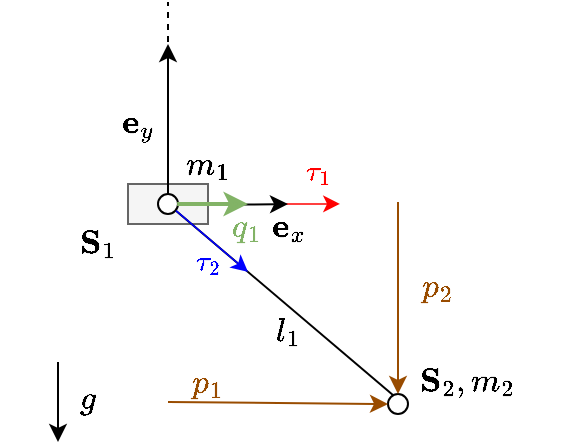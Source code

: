 <mxfile version="18.1.3" type="device"><diagram id="B0kXoVWXYvZZ5K02NhJj" name="Seite-1"><mxGraphModel dx="474" dy="302" grid="1" gridSize="10" guides="1" tooltips="1" connect="1" arrows="1" fold="1" page="1" pageScale="1" pageWidth="280" pageHeight="250" math="1" shadow="0"><root><mxCell id="0"/><mxCell id="1" parent="0"/><mxCell id="SeDB7ye2LBsfCW3rR_2a-3" value="" style="endArrow=classic;html=1;rounded=0;strokeColor=#FF0000;strokeWidth=0.8;" parent="1" edge="1"><mxGeometry width="50" height="50" relative="1" as="geometry"><mxPoint x="136" y="116.03" as="sourcePoint"/><mxPoint x="166" y="115.95" as="targetPoint"/></mxGeometry></mxCell><mxCell id="dqo3ZLK7xl5bLJwuGvzG-1" value="" style="rounded=0;whiteSpace=wrap;html=1;fillColor=#f5f5f5;fontColor=#333333;strokeColor=#666666;" parent="1" vertex="1"><mxGeometry x="60" y="106" width="40" height="20" as="geometry"/></mxCell><mxCell id="4con_vX18qvvLc7WgpNs-2" value="" style="endArrow=classic;html=1;rounded=0;" parent="1" edge="1"><mxGeometry width="50" height="50" relative="1" as="geometry"><mxPoint x="80" y="116.75" as="sourcePoint"/><mxPoint x="80" y="36" as="targetPoint"/></mxGeometry></mxCell><mxCell id="4con_vX18qvvLc7WgpNs-3" value="" style="endArrow=classic;html=1;rounded=0;" parent="1" edge="1"><mxGeometry width="50" height="50" relative="1" as="geometry"><mxPoint x="80" y="116.25" as="sourcePoint"/><mxPoint x="140" y="116" as="targetPoint"/><Array as="points"><mxPoint x="120" y="116.25"/></Array></mxGeometry></mxCell><mxCell id="r-eX9R9k0o2uH4kR23co-5" value="$$\mathbf{e}_x$$" style="text;html=1;strokeColor=none;fillColor=none;align=center;verticalAlign=middle;whiteSpace=wrap;rounded=0;fontSize=14;" parent="1" vertex="1"><mxGeometry x="120" y="112" width="40" height="30" as="geometry"/></mxCell><mxCell id="r-eX9R9k0o2uH4kR23co-13" value="$$g$$" style="text;html=1;strokeColor=none;fillColor=none;align=center;verticalAlign=middle;whiteSpace=wrap;rounded=0;fontSize=14;" parent="1" vertex="1"><mxGeometry x="10" y="198" width="60" height="30" as="geometry"/></mxCell><mxCell id="r-eX9R9k0o2uH4kR23co-14" value="" style="endArrow=classic;html=1;fontSize=14;curved=1;" parent="1" edge="1"><mxGeometry width="50" height="50" relative="1" as="geometry"><mxPoint x="25" y="195" as="sourcePoint"/><mxPoint x="25" y="235" as="targetPoint"/></mxGeometry></mxCell><mxCell id="dqo3ZLK7xl5bLJwuGvzG-3" value="" style="ellipse;whiteSpace=wrap;html=1;aspect=fixed;fontSize=14;" parent="1" vertex="1"><mxGeometry x="75" y="111" width="10" height="10" as="geometry"/></mxCell><mxCell id="dqo3ZLK7xl5bLJwuGvzG-6" value="" style="endArrow=none;html=1;rounded=0;fontSize=14;exitX=0.393;exitY=0.174;exitDx=0;exitDy=0;exitPerimeter=0;" parent="1" source="dqo3ZLK7xl5bLJwuGvzG-7" target="dqo3ZLK7xl5bLJwuGvzG-3" edge="1"><mxGeometry width="50" height="50" relative="1" as="geometry"><mxPoint x="169.807" y="224.152" as="sourcePoint"/><mxPoint x="150" y="166" as="targetPoint"/></mxGeometry></mxCell><mxCell id="dqo3ZLK7xl5bLJwuGvzG-7" value="" style="ellipse;whiteSpace=wrap;html=1;aspect=fixed;fontSize=14;" parent="1" vertex="1"><mxGeometry x="190" y="211" width="10" height="10" as="geometry"/></mxCell><mxCell id="dqo3ZLK7xl5bLJwuGvzG-15" value="$$\mathbf{S}_2, m_2$$" style="text;html=1;strokeColor=none;fillColor=none;align=center;verticalAlign=middle;whiteSpace=wrap;rounded=0;fontSize=14;" parent="1" vertex="1"><mxGeometry x="200" y="190" width="60" height="30" as="geometry"/></mxCell><mxCell id="dqo3ZLK7xl5bLJwuGvzG-23" value="$$\mathbf{S}_1&lt;br&gt;$$" style="text;html=1;strokeColor=none;fillColor=none;align=center;verticalAlign=middle;whiteSpace=wrap;rounded=0;fontSize=14;" parent="1" vertex="1"><mxGeometry x="15" y="121" width="60" height="30" as="geometry"/></mxCell><mxCell id="dqo3ZLK7xl5bLJwuGvzG-41" value="" style="endArrow=classic;html=1;rounded=0;fontColor=#82B366;strokeColor=#82B366;fillColor=#ffe6cc;exitX=0.957;exitY=0.495;exitDx=0;exitDy=0;exitPerimeter=0;jumpSize=6;strokeWidth=2;" parent="1" source="dqo3ZLK7xl5bLJwuGvzG-3" edge="1"><mxGeometry width="50" height="50" relative="1" as="geometry"><mxPoint x="130" y="106" as="sourcePoint"/><mxPoint x="120" y="116" as="targetPoint"/></mxGeometry></mxCell><mxCell id="vOJt10l5CWhu6HjTarIg-1" value="$$m_1$$" style="text;html=1;strokeColor=none;fillColor=none;align=center;verticalAlign=middle;whiteSpace=wrap;rounded=0;fontSize=14;" parent="1" vertex="1"><mxGeometry x="70" y="81" width="60" height="30" as="geometry"/></mxCell><mxCell id="SITrDVR-Ap6z4co1geya-3" value="" style="endArrow=none;dashed=1;html=1;rounded=0;" parent="1" edge="1"><mxGeometry width="50" height="50" relative="1" as="geometry"><mxPoint x="80" y="35" as="sourcePoint"/><mxPoint x="80" y="15" as="targetPoint"/></mxGeometry></mxCell><mxCell id="4kKHG754xG9MvAtgnWCh-2" value="&lt;span style=&quot;font-size: 14px&quot;&gt;$$l_1 $$&lt;/span&gt;" style="text;html=1;align=center;verticalAlign=middle;resizable=0;points=[];autosize=1;strokeColor=none;fillColor=none;" parent="1" vertex="1"><mxGeometry x="105" y="170" width="70" height="20" as="geometry"/></mxCell><mxCell id="UZ60nNhhbGpI6EZmavWI-2" value="" style="endArrow=classic;html=1;rounded=0;fillColor=#d5e8d4;strokeColor=#994C00;entryX=0.5;entryY=0;entryDx=0;entryDy=0;" parent="1" target="dqo3ZLK7xl5bLJwuGvzG-7" edge="1"><mxGeometry width="50" height="50" relative="1" as="geometry"><mxPoint x="195" y="115" as="sourcePoint"/><mxPoint x="199.83" y="266" as="targetPoint"/></mxGeometry></mxCell><mxCell id="UZ60nNhhbGpI6EZmavWI-3" value="" style="endArrow=classic;html=1;rounded=0;fillColor=#d5e8d4;strokeColor=#994C00;entryX=0;entryY=0.5;entryDx=0;entryDy=0;" parent="1" target="dqo3ZLK7xl5bLJwuGvzG-7" edge="1"><mxGeometry width="50" height="50" relative="1" as="geometry"><mxPoint x="80" y="215" as="sourcePoint"/><mxPoint x="178" y="269" as="targetPoint"/></mxGeometry></mxCell><mxCell id="UZ60nNhhbGpI6EZmavWI-4" value="&lt;font color=&quot;#994c00&quot;&gt;$$p_2$$&lt;/font&gt;" style="text;html=1;strokeColor=none;fillColor=none;align=center;verticalAlign=middle;whiteSpace=wrap;rounded=0;fontSize=14;" parent="1" vertex="1"><mxGeometry x="185" y="142" width="60" height="30" as="geometry"/></mxCell><mxCell id="UZ60nNhhbGpI6EZmavWI-5" value="&lt;font color=&quot;#994c00&quot;&gt;$$p_1$$&lt;/font&gt;" style="text;html=1;strokeColor=none;fillColor=none;align=center;verticalAlign=middle;whiteSpace=wrap;rounded=0;fontSize=14;" parent="1" vertex="1"><mxGeometry x="70" y="190" width="60" height="30" as="geometry"/></mxCell><mxCell id="SeDB7ye2LBsfCW3rR_2a-4" value="" style="endArrow=classic;html=1;rounded=0;strokeColor=#0000FF;strokeWidth=0.8;exitX=0.898;exitY=0.832;exitDx=0;exitDy=0;exitPerimeter=0;" parent="1" source="dqo3ZLK7xl5bLJwuGvzG-3" edge="1"><mxGeometry width="50" height="50" relative="1" as="geometry"><mxPoint x="85" y="120" as="sourcePoint"/><mxPoint x="120" y="150" as="targetPoint"/></mxGeometry></mxCell><mxCell id="bh34sAQjuNp_WLlDNaa7-1" value="&lt;font color=&quot;#0000ff&quot;&gt;$$\tau_2$$&lt;/font&gt;" style="text;html=1;strokeColor=none;fillColor=none;align=center;verticalAlign=middle;whiteSpace=wrap;rounded=0;" parent="1" vertex="1"><mxGeometry x="70" y="130" width="60" height="30" as="geometry"/></mxCell><mxCell id="bh34sAQjuNp_WLlDNaa7-2" value="&lt;font color=&quot;#ff0000&quot;&gt;$$\tau_1$$&lt;/font&gt;" style="text;html=1;strokeColor=none;fillColor=none;align=center;verticalAlign=middle;whiteSpace=wrap;rounded=0;" parent="1" vertex="1"><mxGeometry x="125" y="85" width="60" height="30" as="geometry"/></mxCell><mxCell id="bh34sAQjuNp_WLlDNaa7-3" value="$$\mathbf{e}_y$$" style="text;html=1;strokeColor=none;fillColor=none;align=center;verticalAlign=middle;whiteSpace=wrap;rounded=0;fontSize=14;" parent="1" vertex="1"><mxGeometry x="45" y="61" width="40" height="30" as="geometry"/></mxCell><mxCell id="Zd3Z3cI_yXc6YZ9Nb0EY-3" value="&lt;span style=&quot;color: rgb(130, 179, 102); font-family: Helvetica; font-size: 14px; font-style: normal; font-variant-ligatures: normal; font-variant-caps: normal; font-weight: 400; letter-spacing: normal; orphans: 2; text-align: center; text-indent: 0px; text-transform: none; widows: 2; word-spacing: 0px; -webkit-text-stroke-width: 0px; background-color: rgb(248, 249, 250); text-decoration-thickness: initial; text-decoration-style: initial; text-decoration-color: initial; float: none; display: inline !important;&quot;&gt;$$q_1$$&lt;/span&gt;" style="text;whiteSpace=wrap;html=1;fontColor=#82B366;" vertex="1" parent="1"><mxGeometry x="110" y="98" width="80" height="30" as="geometry"/></mxCell></root></mxGraphModel></diagram></mxfile>